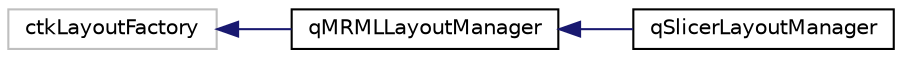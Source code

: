 digraph "Graphical Class Hierarchy"
{
  bgcolor="transparent";
  edge [fontname="Helvetica",fontsize="10",labelfontname="Helvetica",labelfontsize="10"];
  node [fontname="Helvetica",fontsize="10",shape=record];
  rankdir="LR";
  Node1030 [label="ctkLayoutFactory",height=0.2,width=0.4,color="grey75"];
  Node1030 -> Node0 [dir="back",color="midnightblue",fontsize="10",style="solid",fontname="Helvetica"];
  Node0 [label="qMRMLLayoutManager",height=0.2,width=0.4,color="black",URL="$classqMRMLLayoutManager.html"];
  Node0 -> Node1 [dir="back",color="midnightblue",fontsize="10",style="solid",fontname="Helvetica"];
  Node1 [label="qSlicerLayoutManager",height=0.2,width=0.4,color="black",URL="$classqSlicerLayoutManager.html"];
}
